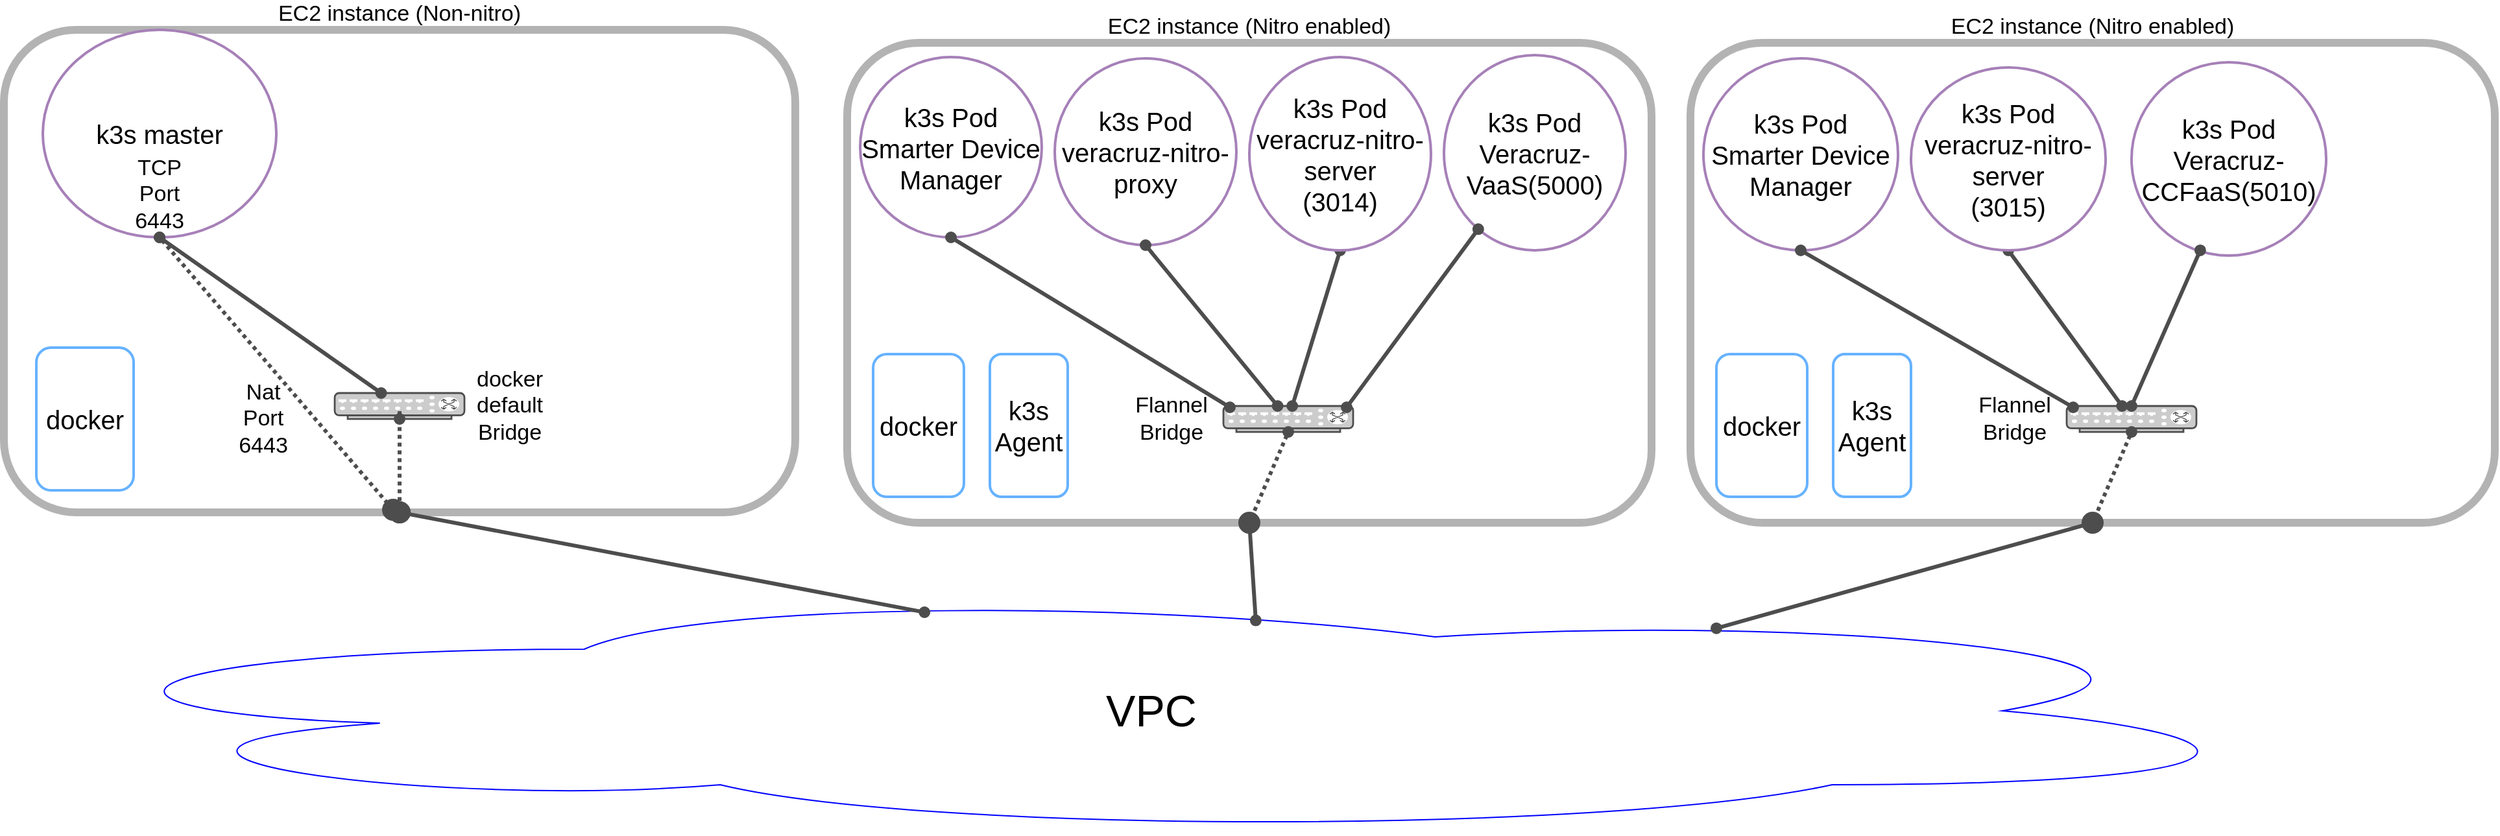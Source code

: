 <mxfile version="14.5.1" type="device"><diagram name="Page-1" id="822b0af5-4adb-64df-f703-e8dfc1f81529"><mxGraphModel dx="932" dy="1466" grid="1" gridSize="10" guides="1" tooltips="1" connect="1" arrows="1" fold="1" page="1" pageScale="1" pageWidth="1100" pageHeight="850" background="#ffffff" math="0" shadow="0"><root><mxCell id="0"/><mxCell id="1" parent="0"/><mxCell id="iW7mLqf_ysGvHAyUjG3Q-120" value="EC2 instance (Nitro enabled)" style="rounded=1;whiteSpace=wrap;html=1;labelPosition=center;verticalLabelPosition=top;align=center;verticalAlign=bottom;strokeWidth=6;strokeColor=#B3B3B3;fontSize=17;" parent="1" vertex="1"><mxGeometry x="930" y="-390" width="620" height="370" as="geometry"/></mxCell><mxCell id="iW7mLqf_ysGvHAyUjG3Q-122" value="k3s Pod&lt;br style=&quot;font-size: 20px&quot;&gt;veracruz-nitro-proxy" style="ellipse;whiteSpace=wrap;html=1;strokeWidth=2;strokeColor=#A680B8;fontSize=20;" parent="1" vertex="1"><mxGeometry x="1090" y="-378" width="140" height="144" as="geometry"/></mxCell><mxCell id="iW7mLqf_ysGvHAyUjG3Q-127" value="&lt;font style=&quot;font-size: 34px&quot;&gt;VPC&lt;/font&gt;" style="ellipse;shape=cloud;whiteSpace=wrap;html=1;strokeColor=#0000FF;" parent="1" vertex="1"><mxGeometry x="290" y="30" width="1749" height="190" as="geometry"/></mxCell><mxCell id="iW7mLqf_ysGvHAyUjG3Q-135" value="docker" style="rounded=1;whiteSpace=wrap;html=1;strokeWidth=2;strokeColor=#66B2FF;fontSize=20;" parent="1" vertex="1"><mxGeometry x="950" y="-150" width="70" height="110" as="geometry"/></mxCell><mxCell id="IEoUgfOMcj0Q38pGDDQi-43" value="" style="fontColor=#0066CC;verticalAlign=top;verticalLabelPosition=bottom;labelPosition=center;align=center;html=1;outlineConnect=0;fillColor=#CCCCCC;gradientColor=none;gradientDirection=north;strokeWidth=2;shape=mxgraph.networks.switch;rounded=1;strokeColor=#4D4D4D;" parent="1" vertex="1"><mxGeometry x="1220" y="-110" width="100" height="20" as="geometry"/></mxCell><mxCell id="IEoUgfOMcj0Q38pGDDQi-45" value="" style="endArrow=oval;html=1;strokeWidth=3;entryX=0.5;entryY=1;entryDx=0;entryDy=0;startArrow=oval;startFill=1;endFill=1;strokeColor=#4D4D4D;" parent="1" source="IEoUgfOMcj0Q38pGDDQi-43" target="iW7mLqf_ysGvHAyUjG3Q-122" edge="1"><mxGeometry width="50" height="50" relative="1" as="geometry"><mxPoint x="876.5" y="-110.5" as="sourcePoint"/><mxPoint x="1199.5" y="-120.5" as="targetPoint"/></mxGeometry></mxCell><mxCell id="IEoUgfOMcj0Q38pGDDQi-46" value="" style="endArrow=oval;html=1;strokeWidth=3;entryX=0.5;entryY=1;entryDx=0;entryDy=0;startArrow=oval;startFill=1;endFill=1;strokeColor=#4D4D4D;" parent="1" source="IEoUgfOMcj0Q38pGDDQi-43" target="J-ikjvhrRuDNgNxk9jpo-5" edge="1"><mxGeometry width="50" height="50" relative="1" as="geometry"><mxPoint x="1295" y="-70" as="sourcePoint"/><mxPoint x="1370" y="-161.5" as="targetPoint"/></mxGeometry></mxCell><mxCell id="FlpkiBIwtNe_6DigkzxH-15" value="" style="endArrow=oval;html=1;strokeWidth=3;startArrow=oval;startFill=1;endFill=1;entryX=0.5;entryY=1;entryDx=0;entryDy=0;exitX=0.546;exitY=0.133;exitDx=0;exitDy=0;exitPerimeter=0;endSize=14;strokeColor=#4D4D4D;" parent="1" source="iW7mLqf_ysGvHAyUjG3Q-127" target="iW7mLqf_ysGvHAyUjG3Q-120" edge="1"><mxGeometry width="50" height="50" relative="1" as="geometry"><mxPoint x="1550" y="20" as="sourcePoint"/><mxPoint x="1740" y="-210" as="targetPoint"/></mxGeometry></mxCell><mxCell id="Exil9P_MNxx1M8mqt-Xw-4" value="" style="endArrow=oval;html=1;strokeWidth=3;exitX=0.5;exitY=1;exitDx=0;exitDy=0;startArrow=oval;startFill=1;endFill=1;exitPerimeter=0;dashed=1;dashPattern=1 1;strokeColor=#4D4D4D;entryX=0.5;entryY=1;entryDx=0;entryDy=0;" parent="1" source="IEoUgfOMcj0Q38pGDDQi-43" target="iW7mLqf_ysGvHAyUjG3Q-120" edge="1"><mxGeometry width="50" height="50" relative="1" as="geometry"><mxPoint x="1170" y="-210" as="sourcePoint"/><mxPoint x="1320" y="-20" as="targetPoint"/></mxGeometry></mxCell><mxCell id="J-ikjvhrRuDNgNxk9jpo-4" value="Flannel&lt;br style=&quot;font-size: 17px;&quot;&gt;Bridge" style="text;html=1;strokeColor=none;fillColor=none;align=center;verticalAlign=middle;whiteSpace=wrap;rounded=0;fontSize=17;" parent="1" vertex="1"><mxGeometry x="1160" y="-110" width="40" height="20" as="geometry"/></mxCell><mxCell id="J-ikjvhrRuDNgNxk9jpo-5" value="k3s Pod&lt;br style=&quot;font-size: 20px&quot;&gt;veracruz-nitro-server&lt;br style=&quot;font-size: 20px&quot;&gt;(3014)" style="ellipse;whiteSpace=wrap;html=1;strokeWidth=2;strokeColor=#A680B8;fontSize=20;" parent="1" vertex="1"><mxGeometry x="1240" y="-379" width="140" height="149" as="geometry"/></mxCell><mxCell id="VvQMPQ9lRD1I8vJfaYT5-1" value="EC2 instance (Non-nitro)" style="rounded=1;whiteSpace=wrap;html=1;labelPosition=center;verticalLabelPosition=top;align=center;verticalAlign=bottom;strokeWidth=6;strokeColor=#B3B3B3;fontSize=17;" parent="1" vertex="1"><mxGeometry x="280" y="-400" width="610" height="372" as="geometry"/></mxCell><mxCell id="VvQMPQ9lRD1I8vJfaYT5-2" value="docker" style="rounded=1;whiteSpace=wrap;html=1;strokeWidth=2;strokeColor=#66B2FF;fontSize=20;" parent="1" vertex="1"><mxGeometry x="305" y="-155" width="75" height="110" as="geometry"/></mxCell><mxCell id="VvQMPQ9lRD1I8vJfaYT5-5" value="k3s master" style="ellipse;whiteSpace=wrap;html=1;strokeWidth=2;strokeColor=#A680B8;fontSize=20;" parent="1" vertex="1"><mxGeometry x="310" y="-400" width="180" height="160" as="geometry"/></mxCell><mxCell id="VvQMPQ9lRD1I8vJfaYT5-6" value="" style="fontColor=#0066CC;verticalAlign=top;verticalLabelPosition=bottom;labelPosition=center;align=center;html=1;outlineConnect=0;fillColor=#CCCCCC;gradientColor=none;gradientDirection=north;strokeWidth=2;shape=mxgraph.networks.switch;rounded=1;strokeColor=#4D4D4D;" parent="1" vertex="1"><mxGeometry x="535" y="-120" width="100" height="20" as="geometry"/></mxCell><mxCell id="VvQMPQ9lRD1I8vJfaYT5-7" value="docker default Bridge" style="text;html=1;strokeColor=none;fillColor=none;align=center;verticalAlign=middle;whiteSpace=wrap;rounded=0;fontSize=17;" parent="1" vertex="1"><mxGeometry x="650" y="-120" width="40" height="20" as="geometry"/></mxCell><mxCell id="VvQMPQ9lRD1I8vJfaYT5-8" value="" style="endArrow=oval;html=1;strokeWidth=3;entryX=0.5;entryY=1;entryDx=0;entryDy=0;startArrow=oval;startFill=1;endFill=1;strokeColor=#4D4D4D;" parent="1" source="VvQMPQ9lRD1I8vJfaYT5-6" target="VvQMPQ9lRD1I8vJfaYT5-5" edge="1"><mxGeometry width="50" height="50" relative="1" as="geometry"><mxPoint x="1415" y="-99" as="sourcePoint"/><mxPoint x="1280" y="-170" as="targetPoint"/></mxGeometry></mxCell><mxCell id="VvQMPQ9lRD1I8vJfaYT5-9" value="TCP Port 6443" style="text;html=1;strokeColor=none;fillColor=none;align=center;verticalAlign=middle;whiteSpace=wrap;rounded=0;fontSize=17;" parent="1" vertex="1"><mxGeometry x="380" y="-308" width="40" height="69" as="geometry"/></mxCell><mxCell id="VvQMPQ9lRD1I8vJfaYT5-10" value="" style="endArrow=oval;html=1;strokeWidth=3;startArrow=oval;startFill=1;endFill=1;dashed=1;dashPattern=1 1;strokeColor=#4D4D4D;entryX=0.5;entryY=1;entryDx=0;entryDy=0;exitX=0.5;exitY=1;exitDx=0;exitDy=0;exitPerimeter=0;endSize=14;startSize=6;" parent="1" source="VvQMPQ9lRD1I8vJfaYT5-6" target="VvQMPQ9lRD1I8vJfaYT5-1" edge="1"><mxGeometry width="50" height="50" relative="1" as="geometry"><mxPoint x="1460" y="-80.0" as="sourcePoint"/><mxPoint x="1425" y="-10.0" as="targetPoint"/><Array as="points"><mxPoint x="585" y="-110"/></Array></mxGeometry></mxCell><mxCell id="VvQMPQ9lRD1I8vJfaYT5-11" value="" style="endArrow=oval;html=1;strokeWidth=3;startArrow=oval;startFill=1;endFill=1;exitX=0.4;exitY=0.1;exitDx=0;exitDy=0;exitPerimeter=0;endSize=14;strokeColor=#4D4D4D;entryX=0.5;entryY=1;entryDx=0;entryDy=0;" parent="1" source="iW7mLqf_ysGvHAyUjG3Q-127" target="VvQMPQ9lRD1I8vJfaYT5-1" edge="1"><mxGeometry width="50" height="50" relative="1" as="geometry"><mxPoint x="1134.954" y="45.27" as="sourcePoint"/><mxPoint x="590" y="-30" as="targetPoint"/></mxGeometry></mxCell><mxCell id="VvQMPQ9lRD1I8vJfaYT5-12" value="k3s&lt;br style=&quot;font-size: 20px;&quot;&gt;Agent" style="rounded=1;whiteSpace=wrap;html=1;strokeWidth=2;strokeColor=#66B2FF;fontSize=20;" parent="1" vertex="1"><mxGeometry x="1040" y="-150" width="60" height="110" as="geometry"/></mxCell><mxCell id="VvQMPQ9lRD1I8vJfaYT5-13" value="k3s Pod&lt;br style=&quot;font-size: 20px;&quot;&gt;Smarter Device Manager" style="ellipse;whiteSpace=wrap;html=1;strokeWidth=2;strokeColor=#A680B8;fontSize=20;" parent="1" vertex="1"><mxGeometry x="940" y="-379" width="140" height="139" as="geometry"/></mxCell><mxCell id="VvQMPQ9lRD1I8vJfaYT5-14" value="" style="endArrow=oval;html=1;strokeWidth=3;entryX=0.5;entryY=1;entryDx=0;entryDy=0;exitX=0.05;exitY=0.05;exitDx=0;exitDy=0;exitPerimeter=0;startArrow=oval;startFill=1;endFill=1;strokeColor=#4D4D4D;" parent="1" source="IEoUgfOMcj0Q38pGDDQi-43" target="VvQMPQ9lRD1I8vJfaYT5-13" edge="1"><mxGeometry width="50" height="50" relative="1" as="geometry"><mxPoint x="1235" y="-99" as="sourcePoint"/><mxPoint x="1170" y="-220" as="targetPoint"/></mxGeometry></mxCell><mxCell id="VvQMPQ9lRD1I8vJfaYT5-28" value="EC2 instance (Nitro enabled)" style="rounded=1;whiteSpace=wrap;html=1;labelPosition=center;verticalLabelPosition=top;align=center;verticalAlign=bottom;strokeWidth=6;strokeColor=#B3B3B3;fontSize=17;" parent="1" vertex="1"><mxGeometry x="1580" y="-390" width="620" height="370" as="geometry"/></mxCell><mxCell id="VvQMPQ9lRD1I8vJfaYT5-30" value="docker" style="rounded=1;whiteSpace=wrap;html=1;strokeWidth=2;strokeColor=#66B2FF;fontSize=20;" parent="1" vertex="1"><mxGeometry x="1600" y="-150" width="70" height="110" as="geometry"/></mxCell><mxCell id="VvQMPQ9lRD1I8vJfaYT5-31" value="" style="fontColor=#0066CC;verticalAlign=top;verticalLabelPosition=bottom;labelPosition=center;align=center;html=1;outlineConnect=0;fillColor=#CCCCCC;gradientColor=none;gradientDirection=north;strokeWidth=2;shape=mxgraph.networks.switch;rounded=1;strokeColor=#4D4D4D;" parent="1" vertex="1"><mxGeometry x="1870" y="-110" width="100" height="20" as="geometry"/></mxCell><mxCell id="VvQMPQ9lRD1I8vJfaYT5-33" value="" style="endArrow=oval;html=1;strokeWidth=3;entryX=0.5;entryY=1;entryDx=0;entryDy=0;startArrow=oval;startFill=1;endFill=1;strokeColor=#4D4D4D;" parent="1" source="VvQMPQ9lRD1I8vJfaYT5-31" target="VvQMPQ9lRD1I8vJfaYT5-36" edge="1"><mxGeometry width="50" height="50" relative="1" as="geometry"><mxPoint x="1945" y="-70" as="sourcePoint"/><mxPoint x="2020" y="-161.5" as="targetPoint"/></mxGeometry></mxCell><mxCell id="VvQMPQ9lRD1I8vJfaYT5-34" value="" style="endArrow=oval;html=1;strokeWidth=3;exitX=0.5;exitY=1;exitDx=0;exitDy=0;startArrow=oval;startFill=1;endFill=1;exitPerimeter=0;dashed=1;dashPattern=1 1;strokeColor=#4D4D4D;entryX=0.5;entryY=1;entryDx=0;entryDy=0;" parent="1" source="VvQMPQ9lRD1I8vJfaYT5-31" target="VvQMPQ9lRD1I8vJfaYT5-28" edge="1"><mxGeometry width="50" height="50" relative="1" as="geometry"><mxPoint x="1820" y="-210" as="sourcePoint"/><mxPoint x="1970" y="-20" as="targetPoint"/></mxGeometry></mxCell><mxCell id="VvQMPQ9lRD1I8vJfaYT5-35" value="Flannel&lt;br style=&quot;font-size: 17px;&quot;&gt;Bridge" style="text;html=1;strokeColor=none;fillColor=none;align=center;verticalAlign=middle;whiteSpace=wrap;rounded=0;fontSize=17;" parent="1" vertex="1"><mxGeometry x="1810" y="-110" width="40" height="20" as="geometry"/></mxCell><mxCell id="VvQMPQ9lRD1I8vJfaYT5-36" value="k3s Pod&lt;br style=&quot;font-size: 20px&quot;&gt;veracruz-nitro-server&lt;br style=&quot;font-size: 20px&quot;&gt;(3015)" style="ellipse;whiteSpace=wrap;html=1;strokeWidth=2;strokeColor=#A680B8;fontSize=20;" parent="1" vertex="1"><mxGeometry x="1750" y="-371" width="150" height="141" as="geometry"/></mxCell><mxCell id="VvQMPQ9lRD1I8vJfaYT5-37" value="k3s&lt;br style=&quot;font-size: 20px;&quot;&gt;Agent" style="rounded=1;whiteSpace=wrap;html=1;strokeWidth=2;strokeColor=#66B2FF;fontSize=20;" parent="1" vertex="1"><mxGeometry x="1690" y="-150" width="60" height="110" as="geometry"/></mxCell><mxCell id="VvQMPQ9lRD1I8vJfaYT5-38" value="&lt;font style=&quot;font-size: 20px&quot;&gt;k3s Pod&lt;br&gt;Smarter Device Manager&lt;/font&gt;" style="ellipse;whiteSpace=wrap;html=1;strokeWidth=2;strokeColor=#A680B8;" parent="1" vertex="1"><mxGeometry x="1590" y="-378" width="150" height="148" as="geometry"/></mxCell><mxCell id="VvQMPQ9lRD1I8vJfaYT5-39" value="" style="endArrow=oval;html=1;strokeWidth=3;entryX=0.5;entryY=1;entryDx=0;entryDy=0;exitX=0.05;exitY=0.05;exitDx=0;exitDy=0;exitPerimeter=0;startArrow=oval;startFill=1;endFill=1;strokeColor=#4D4D4D;" parent="1" source="VvQMPQ9lRD1I8vJfaYT5-31" target="VvQMPQ9lRD1I8vJfaYT5-38" edge="1"><mxGeometry width="50" height="50" relative="1" as="geometry"><mxPoint x="1885" y="-99" as="sourcePoint"/><mxPoint x="1820" y="-220" as="targetPoint"/></mxGeometry></mxCell><mxCell id="VvQMPQ9lRD1I8vJfaYT5-40" value="" style="endArrow=oval;html=1;strokeWidth=3;startArrow=oval;startFill=1;endFill=1;exitX=0.749;exitY=0.165;exitDx=0;exitDy=0;exitPerimeter=0;endSize=14;strokeColor=#4D4D4D;entryX=0.5;entryY=1;entryDx=0;entryDy=0;" parent="1" source="iW7mLqf_ysGvHAyUjG3Q-127" target="VvQMPQ9lRD1I8vJfaYT5-28" edge="1"><mxGeometry width="50" height="50" relative="1" as="geometry"><mxPoint x="1134.954" y="45.27" as="sourcePoint"/><mxPoint x="1880" y="-20" as="targetPoint"/></mxGeometry></mxCell><mxCell id="VvQMPQ9lRD1I8vJfaYT5-43" value="" style="endArrow=oval;html=1;strokeWidth=3;startArrow=oval;startFill=1;endFill=1;dashed=1;dashPattern=1 1;strokeColor=#4D4D4D;endSize=14;startSize=6;exitX=0.5;exitY=1;exitDx=0;exitDy=0;" parent="1" source="VvQMPQ9lRD1I8vJfaYT5-5" edge="1"><mxGeometry width="50" height="50" relative="1" as="geometry"><mxPoint x="595" y="-90" as="sourcePoint"/><mxPoint x="580" y="-30" as="targetPoint"/><Array as="points"/></mxGeometry></mxCell><mxCell id="VvQMPQ9lRD1I8vJfaYT5-44" value="Nat&lt;br style=&quot;font-size: 17px;&quot;&gt;Port&lt;br style=&quot;font-size: 17px;&quot;&gt;6443" style="text;html=1;strokeColor=none;fillColor=none;align=center;verticalAlign=middle;whiteSpace=wrap;rounded=0;fontSize=17;" parent="1" vertex="1"><mxGeometry x="460" y="-110" width="40" height="20" as="geometry"/></mxCell><mxCell id="dU0P3i4aNy_wny4_DJ8D-1" value="k3s Pod&lt;br style=&quot;font-size: 20px&quot;&gt;Veracruz-VaaS(5000)" style="ellipse;whiteSpace=wrap;html=1;strokeWidth=2;strokeColor=#A680B8;fontSize=20;" vertex="1" parent="1"><mxGeometry x="1390" y="-380.5" width="140" height="150.5" as="geometry"/></mxCell><mxCell id="dU0P3i4aNy_wny4_DJ8D-2" value="k3s Pod&lt;br style=&quot;font-size: 20px&quot;&gt;Veracruz-CCFaaS(5010)" style="ellipse;whiteSpace=wrap;html=1;strokeWidth=2;strokeColor=#A680B8;fontSize=20;" vertex="1" parent="1"><mxGeometry x="1920" y="-375" width="150" height="149" as="geometry"/></mxCell><mxCell id="dU0P3i4aNy_wny4_DJ8D-3" value="" style="endArrow=oval;html=1;strokeWidth=3;startArrow=oval;startFill=1;endFill=1;strokeColor=#4D4D4D;exitX=0.95;exitY=0.05;exitDx=0;exitDy=0;exitPerimeter=0;" edge="1" parent="1" source="IEoUgfOMcj0Q38pGDDQi-43" target="dU0P3i4aNy_wny4_DJ8D-1"><mxGeometry width="50" height="50" relative="1" as="geometry"><mxPoint x="1283.077" y="-100" as="sourcePoint"/><mxPoint x="1320" y="-220" as="targetPoint"/></mxGeometry></mxCell><mxCell id="dU0P3i4aNy_wny4_DJ8D-4" value="" style="endArrow=oval;html=1;strokeWidth=3;startArrow=oval;startFill=1;endFill=1;strokeColor=#4D4D4D;exitX=0.5;exitY=0;exitDx=0;exitDy=0;exitPerimeter=0;entryX=0.353;entryY=0.973;entryDx=0;entryDy=0;entryPerimeter=0;" edge="1" parent="1" source="VvQMPQ9lRD1I8vJfaYT5-31" target="dU0P3i4aNy_wny4_DJ8D-2"><mxGeometry width="50" height="50" relative="1" as="geometry"><mxPoint x="1325" y="-99" as="sourcePoint"/><mxPoint x="1426.429" y="-236.354" as="targetPoint"/></mxGeometry></mxCell></root></mxGraphModel></diagram></mxfile>
